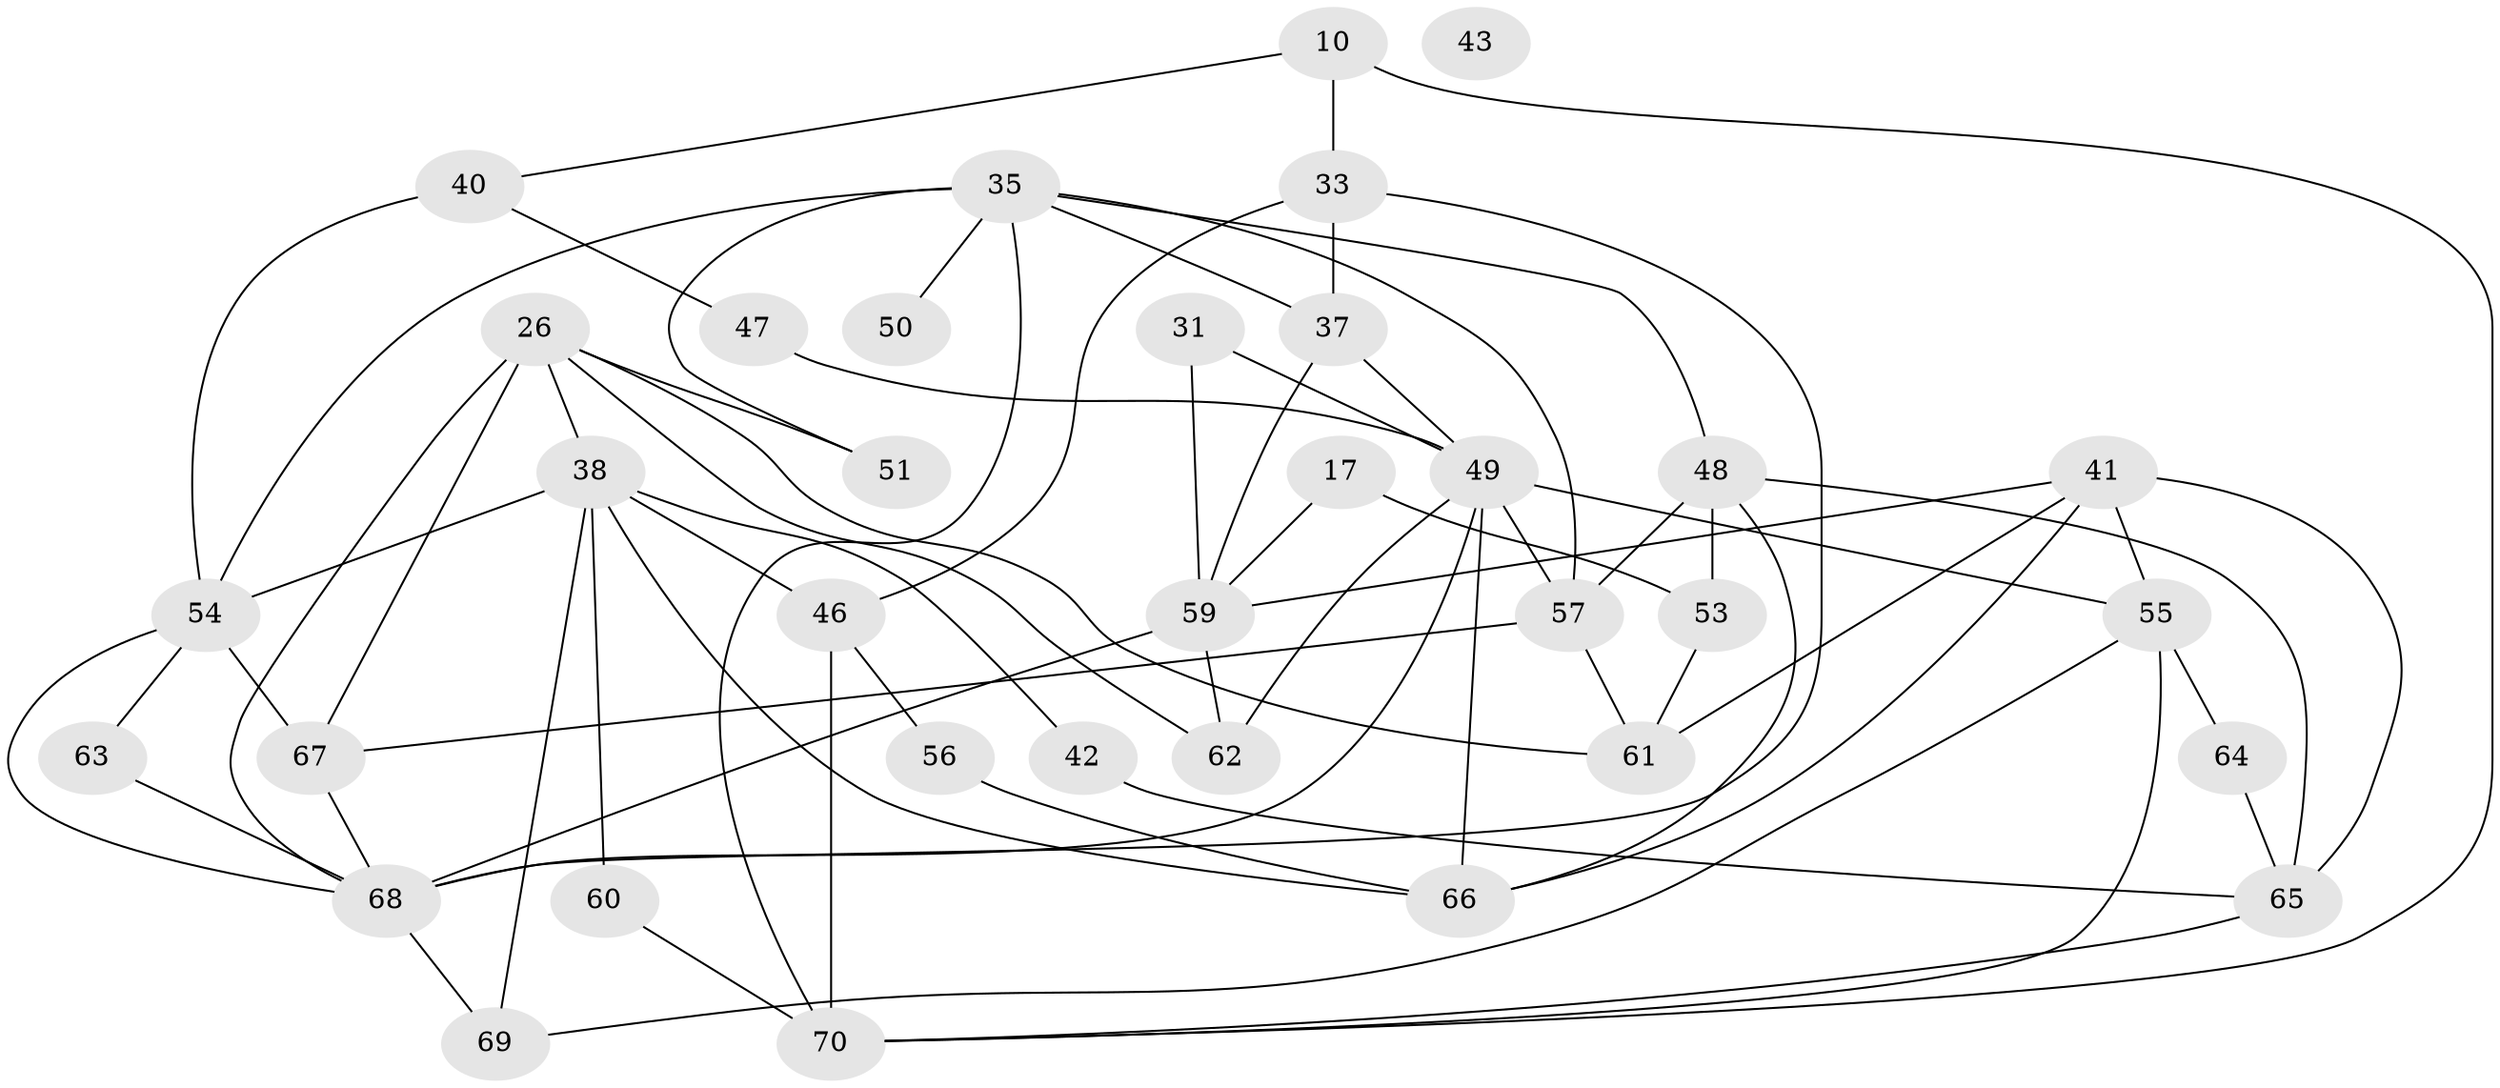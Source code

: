 // original degree distribution, {4: 0.22857142857142856, 2: 0.18571428571428572, 1: 0.04285714285714286, 3: 0.2571428571428571, 5: 0.11428571428571428, 6: 0.11428571428571428, 7: 0.04285714285714286, 0: 0.014285714285714285}
// Generated by graph-tools (version 1.1) at 2025/39/03/09/25 04:39:19]
// undirected, 35 vertices, 69 edges
graph export_dot {
graph [start="1"]
  node [color=gray90,style=filled];
  10;
  17;
  26 [super="+9"];
  31;
  33;
  35 [super="+19"];
  37;
  38 [super="+21"];
  40;
  41 [super="+13"];
  42;
  43;
  46 [super="+18"];
  47 [super="+23"];
  48 [super="+12+39"];
  49 [super="+14+20"];
  50;
  51;
  53 [super="+45"];
  54 [super="+5+28"];
  55 [super="+32"];
  56 [super="+7"];
  57 [super="+30"];
  59;
  60 [super="+27"];
  61 [super="+22"];
  62 [super="+58"];
  63;
  64;
  65 [super="+44"];
  66 [super="+25+52"];
  67 [super="+2"];
  68 [super="+15+16"];
  69 [super="+11"];
  70 [super="+36+34"];
  10 -- 33;
  10 -- 40;
  10 -- 70;
  17 -- 59;
  17 -- 53;
  26 -- 61 [weight=2];
  26 -- 62;
  26 -- 67;
  26 -- 38;
  26 -- 51;
  26 -- 68;
  31 -- 59;
  31 -- 49;
  33 -- 37;
  33 -- 46 [weight=2];
  33 -- 68 [weight=2];
  35 -- 37;
  35 -- 57;
  35 -- 70 [weight=2];
  35 -- 50;
  35 -- 51;
  35 -- 54;
  35 -- 48;
  37 -- 59;
  37 -- 49;
  38 -- 54 [weight=2];
  38 -- 46 [weight=2];
  38 -- 69;
  38 -- 42;
  38 -- 60;
  38 -- 66 [weight=2];
  40 -- 54 [weight=2];
  40 -- 47;
  41 -- 55 [weight=2];
  41 -- 59;
  41 -- 61;
  41 -- 66;
  41 -- 65;
  42 -- 65;
  46 -- 56;
  46 -- 70 [weight=2];
  47 -- 49;
  48 -- 53 [weight=3];
  48 -- 65 [weight=2];
  48 -- 66;
  48 -- 57;
  49 -- 68;
  49 -- 55 [weight=2];
  49 -- 66 [weight=2];
  49 -- 62;
  49 -- 57;
  53 -- 61 [weight=2];
  54 -- 63 [weight=2];
  54 -- 67 [weight=2];
  54 -- 68;
  55 -- 69 [weight=2];
  55 -- 64;
  55 -- 70 [weight=2];
  56 -- 66;
  57 -- 61;
  57 -- 67;
  59 -- 68 [weight=2];
  59 -- 62;
  60 -- 70 [weight=2];
  63 -- 68 [weight=2];
  64 -- 65;
  65 -- 70;
  67 -- 68;
  68 -- 69 [weight=2];
}
